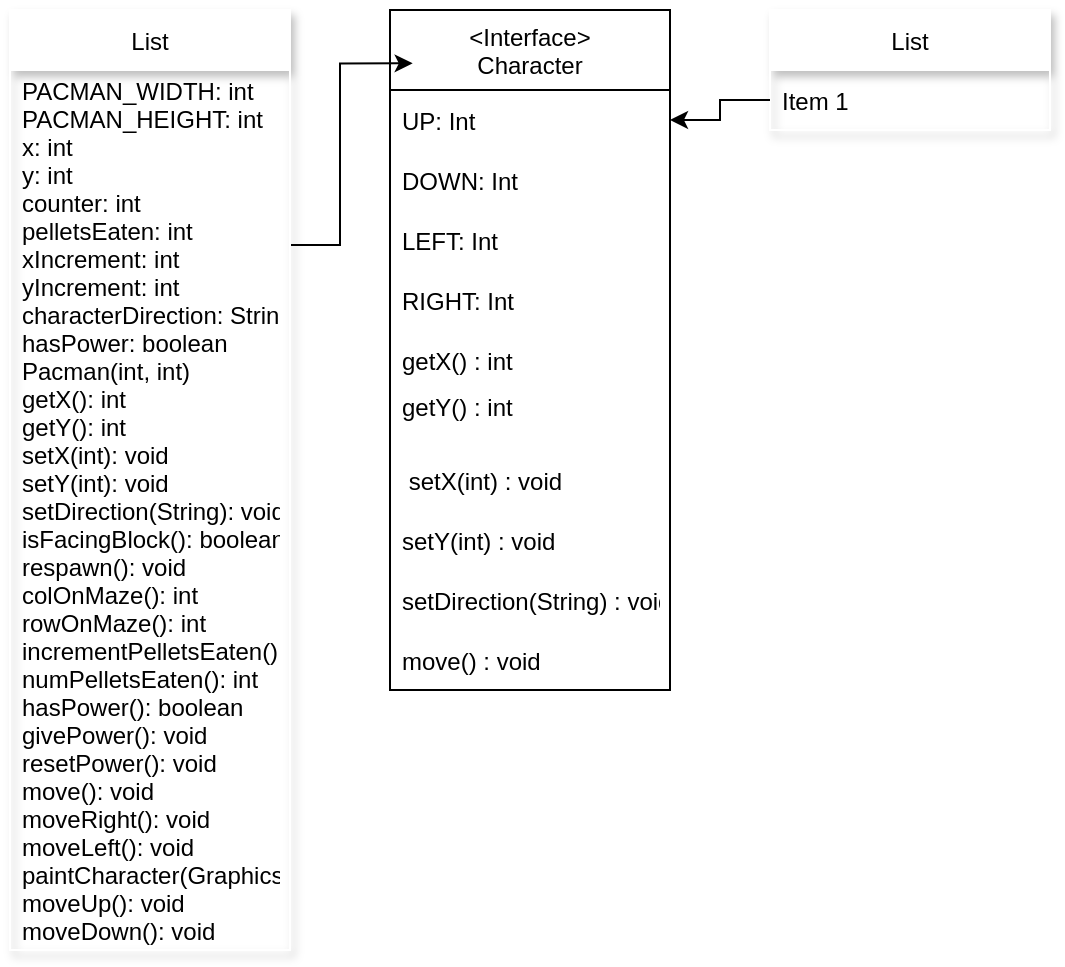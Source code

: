 <mxfile version="20.0.4" type="github"><diagram id="5RfQ09nLDHoiQ7gLYLLj" name="Page-1"><mxGraphModel dx="1962" dy="892" grid="1" gridSize="10" guides="1" tooltips="1" connect="1" arrows="1" fold="1" page="1" pageScale="1" pageWidth="850" pageHeight="1100" math="0" shadow="0"><root><mxCell id="0"/><mxCell id="1" parent="0"/><mxCell id="3GK-i9OPjYvwQAeM_BUQ-1" value="&lt;Interface&gt;&#10;Character" style="swimlane;fontStyle=0;childLayout=stackLayout;horizontal=1;startSize=40;horizontalStack=0;resizeParent=1;resizeParentMax=0;resizeLast=0;collapsible=1;marginBottom=0;" vertex="1" parent="1"><mxGeometry x="230" y="40" width="140" height="340" as="geometry"><mxRectangle x="350" y="470" width="100" height="40" as="alternateBounds"/></mxGeometry></mxCell><mxCell id="3GK-i9OPjYvwQAeM_BUQ-2" value="UP: Int" style="text;strokeColor=none;fillColor=none;align=left;verticalAlign=middle;spacingLeft=4;spacingRight=4;overflow=hidden;points=[[0,0.5],[1,0.5]];portConstraint=eastwest;rotatable=0;" vertex="1" parent="3GK-i9OPjYvwQAeM_BUQ-1"><mxGeometry y="40" width="140" height="30" as="geometry"/></mxCell><mxCell id="3GK-i9OPjYvwQAeM_BUQ-3" value="DOWN: Int" style="text;strokeColor=none;fillColor=none;align=left;verticalAlign=middle;spacingLeft=4;spacingRight=4;overflow=hidden;points=[[0,0.5],[1,0.5]];portConstraint=eastwest;rotatable=0;" vertex="1" parent="3GK-i9OPjYvwQAeM_BUQ-1"><mxGeometry y="70" width="140" height="30" as="geometry"/></mxCell><mxCell id="3GK-i9OPjYvwQAeM_BUQ-4" value="LEFT: Int" style="text;strokeColor=none;fillColor=none;align=left;verticalAlign=middle;spacingLeft=4;spacingRight=4;overflow=hidden;points=[[0,0.5],[1,0.5]];portConstraint=eastwest;rotatable=0;" vertex="1" parent="3GK-i9OPjYvwQAeM_BUQ-1"><mxGeometry y="100" width="140" height="30" as="geometry"/></mxCell><mxCell id="3GK-i9OPjYvwQAeM_BUQ-22" value="RIGHT: Int" style="text;strokeColor=none;fillColor=none;align=left;verticalAlign=middle;spacingLeft=4;spacingRight=4;overflow=hidden;points=[[0,0.5],[1,0.5]];portConstraint=eastwest;rotatable=0;" vertex="1" parent="3GK-i9OPjYvwQAeM_BUQ-1"><mxGeometry y="130" width="140" height="30" as="geometry"/></mxCell><mxCell id="3GK-i9OPjYvwQAeM_BUQ-29" value="getX() : int" style="text;strokeColor=none;fillColor=none;align=left;verticalAlign=middle;spacingLeft=4;spacingRight=4;overflow=hidden;points=[[0,0.5],[1,0.5]];portConstraint=eastwest;rotatable=0;" vertex="1" parent="3GK-i9OPjYvwQAeM_BUQ-1"><mxGeometry y="160" width="140" height="30" as="geometry"/></mxCell><mxCell id="3GK-i9OPjYvwQAeM_BUQ-33" value="getY() : int&#10;" style="text;strokeColor=none;fillColor=none;align=left;verticalAlign=middle;spacingLeft=4;spacingRight=4;overflow=hidden;points=[[0,0.5],[1,0.5]];portConstraint=eastwest;rotatable=0;" vertex="1" parent="3GK-i9OPjYvwQAeM_BUQ-1"><mxGeometry y="190" width="140" height="30" as="geometry"/></mxCell><mxCell id="3GK-i9OPjYvwQAeM_BUQ-32" value=" setX(int) : void" style="text;strokeColor=none;fillColor=none;align=left;verticalAlign=middle;spacingLeft=4;spacingRight=4;overflow=hidden;points=[[0,0.5],[1,0.5]];portConstraint=eastwest;rotatable=0;" vertex="1" parent="3GK-i9OPjYvwQAeM_BUQ-1"><mxGeometry y="220" width="140" height="30" as="geometry"/></mxCell><mxCell id="3GK-i9OPjYvwQAeM_BUQ-31" value="setY(int) : void" style="text;strokeColor=none;fillColor=none;align=left;verticalAlign=middle;spacingLeft=4;spacingRight=4;overflow=hidden;points=[[0,0.5],[1,0.5]];portConstraint=eastwest;rotatable=0;" vertex="1" parent="3GK-i9OPjYvwQAeM_BUQ-1"><mxGeometry y="250" width="140" height="30" as="geometry"/></mxCell><mxCell id="3GK-i9OPjYvwQAeM_BUQ-30" value="setDirection(String) : void" style="text;strokeColor=none;fillColor=none;align=left;verticalAlign=middle;spacingLeft=4;spacingRight=4;overflow=hidden;points=[[0,0.5],[1,0.5]];portConstraint=eastwest;rotatable=0;" vertex="1" parent="3GK-i9OPjYvwQAeM_BUQ-1"><mxGeometry y="280" width="140" height="30" as="geometry"/></mxCell><mxCell id="3GK-i9OPjYvwQAeM_BUQ-34" value="move() : void" style="text;strokeColor=none;fillColor=none;align=left;verticalAlign=middle;spacingLeft=4;spacingRight=4;overflow=hidden;points=[[0,0.5],[1,0.5]];portConstraint=eastwest;rotatable=0;" vertex="1" parent="3GK-i9OPjYvwQAeM_BUQ-1"><mxGeometry y="310" width="140" height="30" as="geometry"/></mxCell><mxCell id="3GK-i9OPjYvwQAeM_BUQ-46" style="edgeStyle=orthogonalEdgeStyle;rounded=0;orthogonalLoop=1;jettySize=auto;html=1;exitX=1;exitY=0.25;exitDx=0;exitDy=0;entryX=0.081;entryY=-0.444;entryDx=0;entryDy=0;entryPerimeter=0;" edge="1" parent="1" source="3GK-i9OPjYvwQAeM_BUQ-35" target="3GK-i9OPjYvwQAeM_BUQ-2"><mxGeometry relative="1" as="geometry"/></mxCell><mxCell id="3GK-i9OPjYvwQAeM_BUQ-35" value="List" style="swimlane;fontStyle=0;childLayout=stackLayout;horizontal=1;startSize=30;horizontalStack=0;resizeParent=1;resizeParentMax=0;resizeLast=0;collapsible=1;marginBottom=0;shadow=1;strokeColor=#FFFFFF;" vertex="1" parent="1"><mxGeometry x="40" y="40" width="140" height="470" as="geometry"/></mxCell><mxCell id="3GK-i9OPjYvwQAeM_BUQ-36" value="PACMAN_WIDTH: int&#10;PACMAN_HEIGHT: int&#10;x: int&#10;y: int&#10;counter: int&#10;pelletsEaten: int&#10;xIncrement: int&#10;yIncrement: int&#10;characterDirection: String&#10;hasPower: boolean&#10;Pacman(int, int)&#10;getX(): int&#10;getY(): int&#10;setX(int): void&#10;setY(int): void&#10;setDirection(String): void&#10;isFacingBlock(): boolean&#10;respawn(): void&#10;colOnMaze(): int&#10;rowOnMaze(): int&#10;incrementPelletsEaten(): void&#10;numPelletsEaten(): int&#10;hasPower(): boolean&#10;givePower(): void&#10;resetPower(): void&#10;move(): void&#10;moveRight(): void&#10;moveLeft(): void&#10;paintCharacter(Graphics): void&#10;moveUp(): void&#10;moveDown(): void" style="text;strokeColor=none;fillColor=none;align=left;verticalAlign=middle;spacingLeft=4;spacingRight=4;overflow=hidden;points=[[0,0.5],[1,0.5]];portConstraint=eastwest;rotatable=0;shadow=1;" vertex="1" parent="3GK-i9OPjYvwQAeM_BUQ-35"><mxGeometry y="30" width="140" height="440" as="geometry"/></mxCell><mxCell id="3GK-i9OPjYvwQAeM_BUQ-39" value="List" style="swimlane;fontStyle=0;childLayout=stackLayout;horizontal=1;startSize=30;horizontalStack=0;resizeParent=1;resizeParentMax=0;resizeLast=0;collapsible=1;marginBottom=0;shadow=1;strokeColor=#FFFFFF;" vertex="1" parent="1"><mxGeometry x="420" y="40" width="140" height="60" as="geometry"/></mxCell><mxCell id="3GK-i9OPjYvwQAeM_BUQ-40" value="Item 1" style="text;strokeColor=none;fillColor=none;align=left;verticalAlign=middle;spacingLeft=4;spacingRight=4;overflow=hidden;points=[[0,0.5],[1,0.5]];portConstraint=eastwest;rotatable=0;shadow=1;" vertex="1" parent="3GK-i9OPjYvwQAeM_BUQ-39"><mxGeometry y="30" width="140" height="30" as="geometry"/></mxCell><mxCell id="3GK-i9OPjYvwQAeM_BUQ-47" style="edgeStyle=orthogonalEdgeStyle;rounded=0;orthogonalLoop=1;jettySize=auto;html=1;exitX=0;exitY=0.5;exitDx=0;exitDy=0;entryX=1;entryY=0.5;entryDx=0;entryDy=0;" edge="1" parent="1" source="3GK-i9OPjYvwQAeM_BUQ-40" target="3GK-i9OPjYvwQAeM_BUQ-2"><mxGeometry relative="1" as="geometry"/></mxCell></root></mxGraphModel></diagram></mxfile>